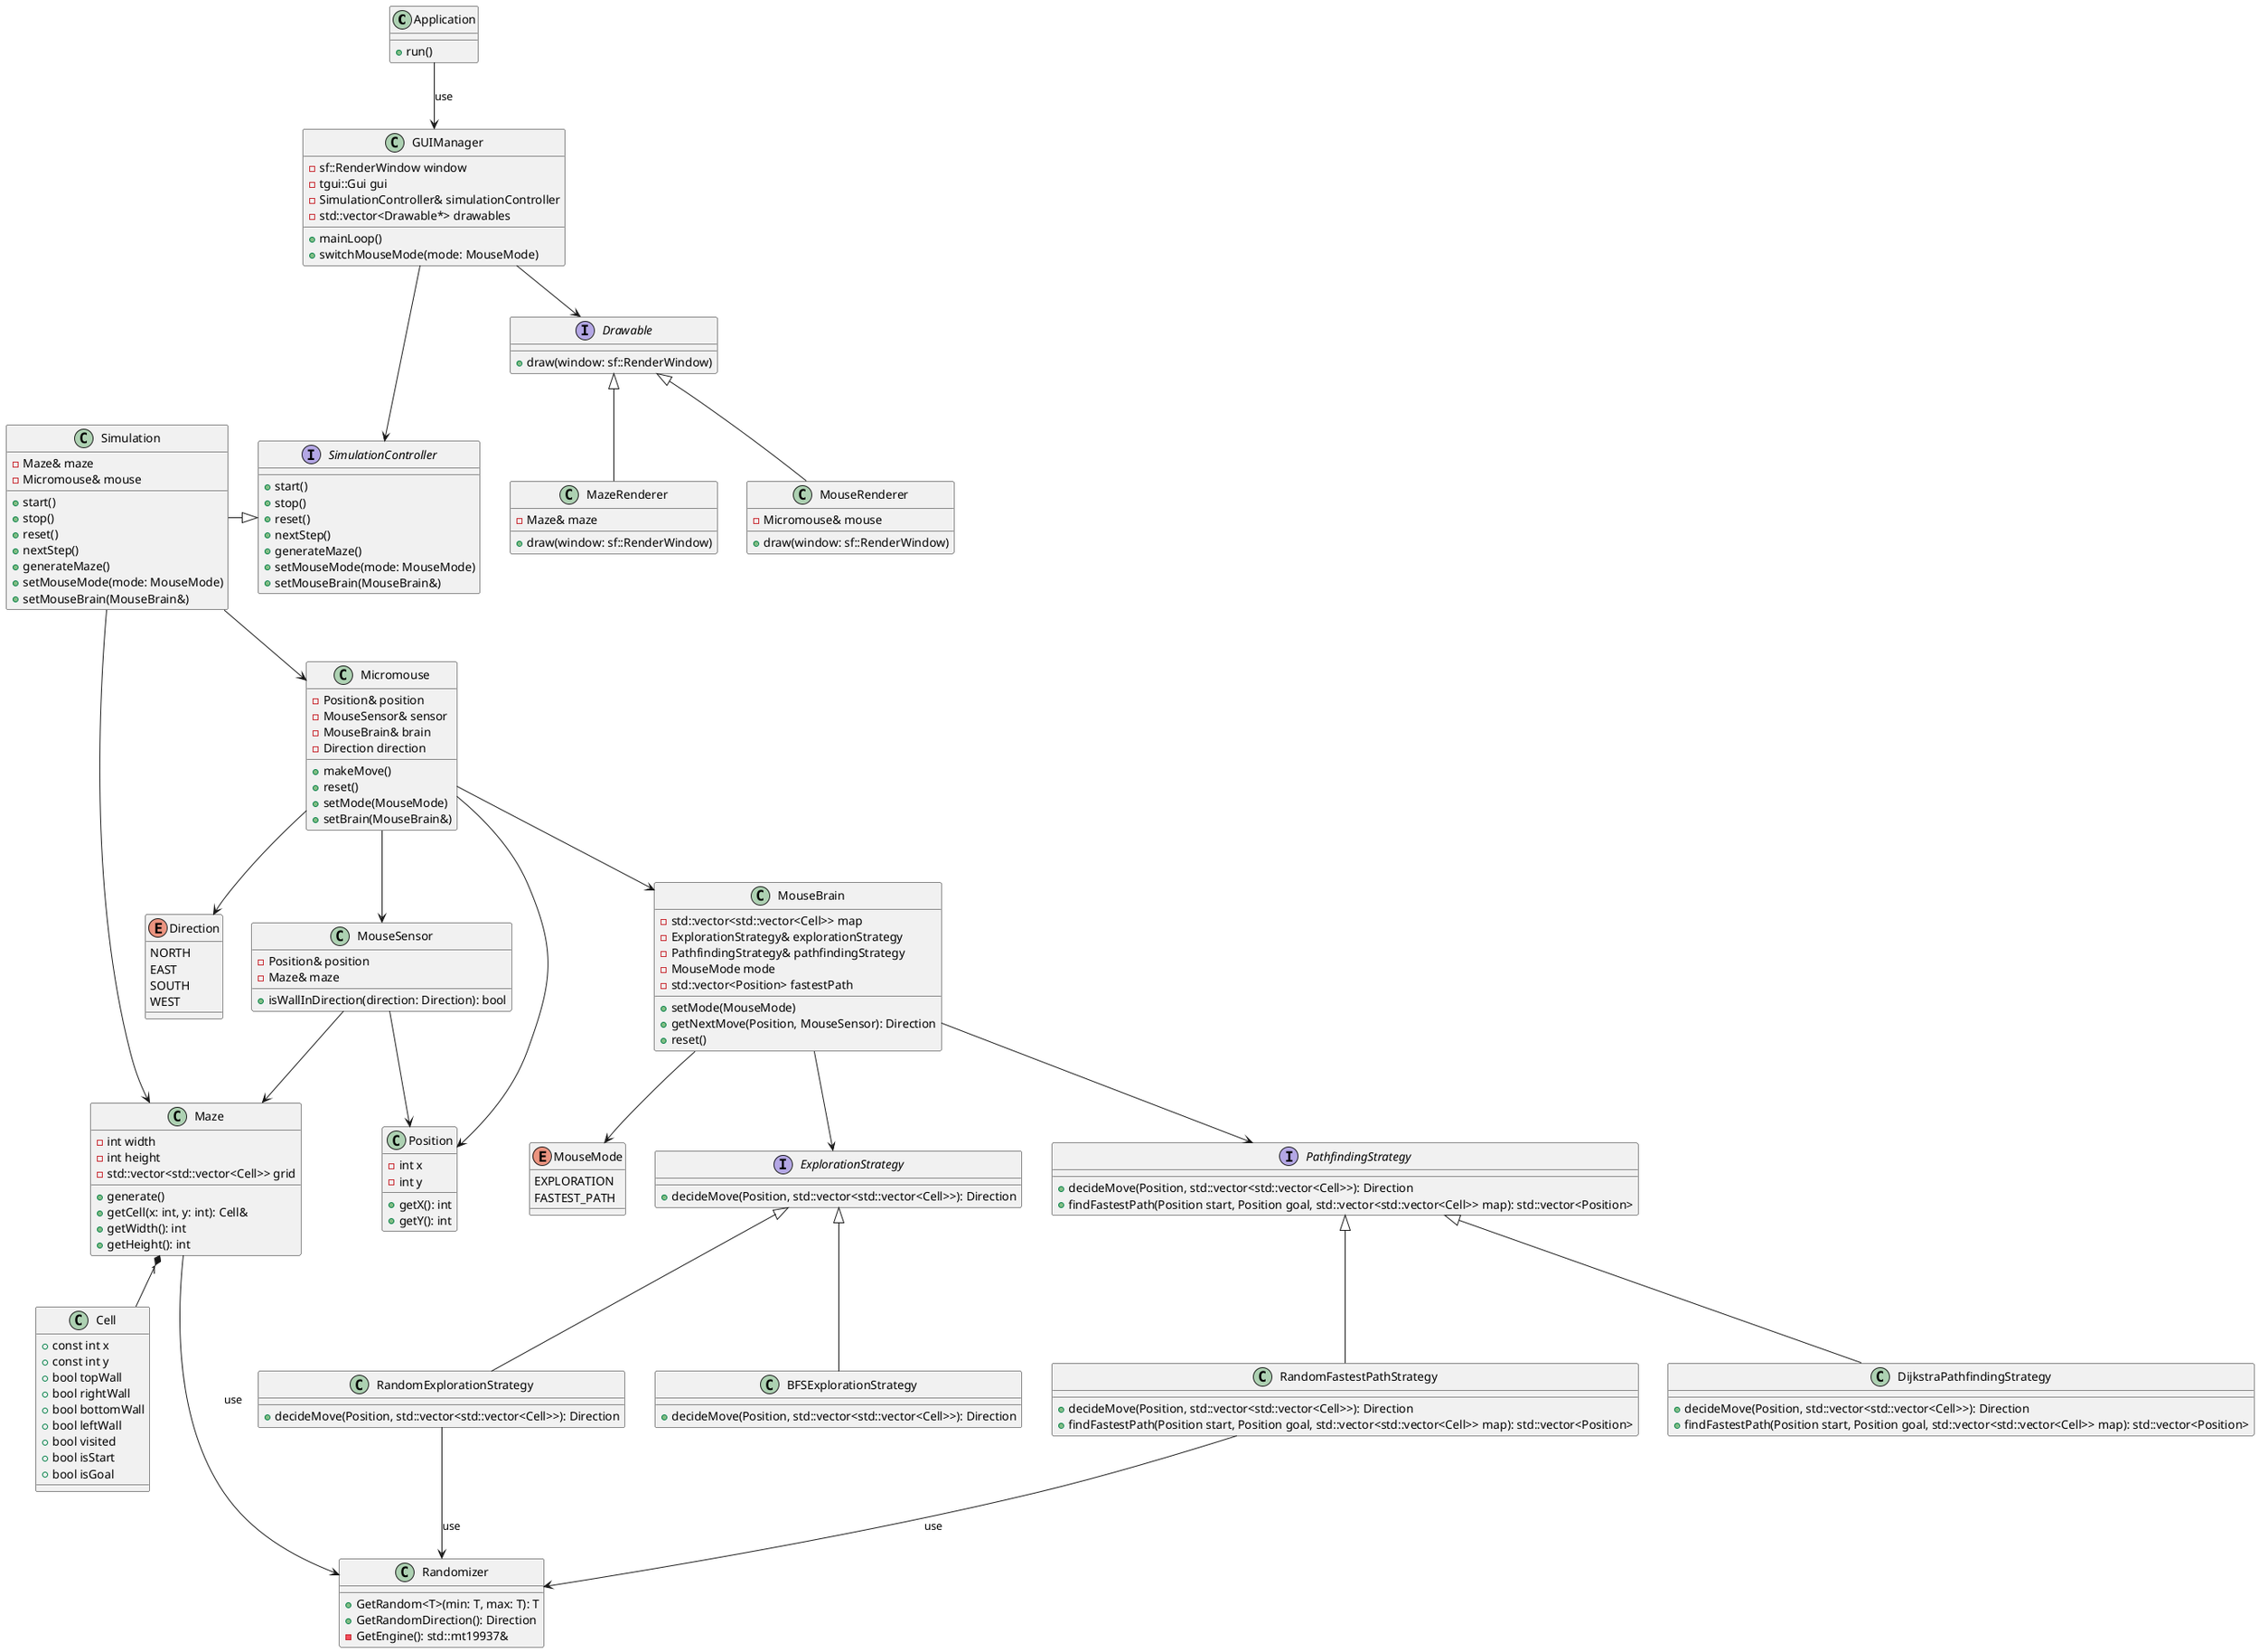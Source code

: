 @startuml
' ========== CORE ==========
class Application {
    + run()
}

Application --> GUIManager: use

interface SimulationController {
    + start()
    + stop()
    + reset()
    + nextStep()
    + generateMaze()
    + setMouseMode(mode: MouseMode)
    + setMouseBrain(MouseBrain&)
}

class Simulation {
    - Maze& maze
    - Micromouse& mouse
    + start()
    + stop()
    + reset()
    + nextStep()
    + generateMaze()
    + setMouseMode(mode: MouseMode)
    + setMouseBrain(MouseBrain&)
}

Simulation -|> SimulationController
Simulation --> Maze
Simulation --> Micromouse

' ========== GUI ==========
class GUIManager {
    - sf::RenderWindow window
    - tgui::Gui gui
    - SimulationController& simulationController
    - std::vector<Drawable*> drawables
    + mainLoop()
    + switchMouseMode(mode: MouseMode)
}

class Drawable {
    + draw(window: sf::RenderWindow)
}

interface Drawable
Drawable <|-- MazeRenderer
Drawable <|-- MouseRenderer

class MazeRenderer {
    - Maze& maze
    + draw(window: sf::RenderWindow)
}

class MouseRenderer {
    - Micromouse& mouse
    + draw(window: sf::RenderWindow)
}

GUIManager ---> SimulationController
GUIManager --> Drawable

' ========== MAZE ==========
class Maze {
    - int width
    - int height
    - std::vector<std::vector<Cell>> grid
    + generate()
    + getCell(x: int, y: int): Cell&
    + getWidth(): int
    + getHeight(): int
}

class Cell {
    + const int x
    + const int y
    + bool topWall
    + bool rightWall
    + bool bottomWall
    + bool leftWall
    + bool visited
    + bool isStart
    + bool isGoal
}

Maze --> Randomizer: use

Maze "1" *-- Cell

enum Direction {
    NORTH
    EAST
    SOUTH
    WEST
}

' ========== MOUSE ==========
class Micromouse {
    - Position& position
    - MouseSensor& sensor
    - MouseBrain& brain
    - Direction direction
    + makeMove()
    + reset()
    + setMode(MouseMode)
    + setBrain(MouseBrain&)
}

class MouseSensor {
    - Position& position
    - Maze& maze
    + isWallInDirection(direction: Direction): bool
}

class Position {
    - int x
    - int y
    + getX(): int
    + getY(): int
}

enum MouseMode {
    EXPLORATION
    FASTEST_PATH
}

Micromouse --> MouseSensor
Micromouse --> Position
Micromouse --> MouseBrain
Micromouse --> Direction

MouseSensor --> Maze
MouseSensor --> Position

' ========== MOUSE BRAIN ==========
class MouseBrain {
    - std::vector<std::vector<Cell>> map
    - ExplorationStrategy& explorationStrategy
    - PathfindingStrategy& pathfindingStrategy
    - MouseMode mode
    - std::vector<Position> fastestPath
    + setMode(MouseMode)
    + getNextMove(Position, MouseSensor): Direction
    + reset()
}

MouseBrain --> ExplorationStrategy
MouseBrain --> PathfindingStrategy
MouseBrain --> MouseMode

' ========== STRATEGIES ==========
interface ExplorationStrategy {
    + decideMove(Position, std::vector<std::vector<Cell>>): Direction
}

interface PathfindingStrategy {
    + decideMove(Position, std::vector<std::vector<Cell>>): Direction
    + findFastestPath(Position start, Position goal, std::vector<std::vector<Cell>> map): std::vector<Position>
}

ExplorationStrategy <|-- RandomExplorationStrategy
ExplorationStrategy <|-- BFSExplorationStrategy

PathfindingStrategy <|-- RandomFastestPathStrategy
PathfindingStrategy <|-- DijkstraPathfindingStrategy

class RandomExplorationStrategy {
    + decideMove(Position, std::vector<std::vector<Cell>>): Direction
}

class BFSExplorationStrategy {
    + decideMove(Position, std::vector<std::vector<Cell>>): Direction
}

class RandomFastestPathStrategy {
    + decideMove(Position, std::vector<std::vector<Cell>>): Direction
    + findFastestPath(Position start, Position goal, std::vector<std::vector<Cell>> map): std::vector<Position>
}

class DijkstraPathfindingStrategy {
    + decideMove(Position, std::vector<std::vector<Cell>>): Direction
    + findFastestPath(Position start, Position goal, std::vector<std::vector<Cell>> map): std::vector<Position>
}

' ========== UTILS ==========
class Randomizer {
    + GetRandom<T>(min: T, max: T): T
    + GetRandomDirection(): Direction
    - GetEngine(): std::mt19937&
}

RandomExplorationStrategy --> Randomizer: use
RandomFastestPathStrategy --> Randomizer: use

@enduml
